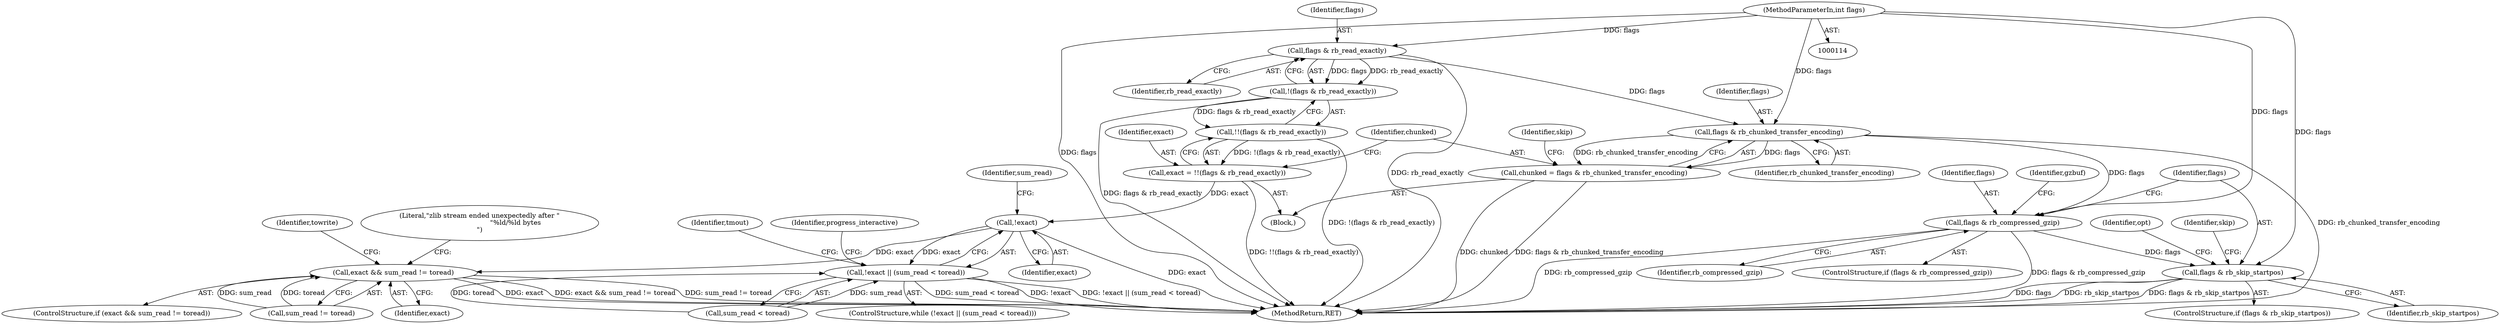 digraph "0_savannah_ba6b44f6745b14dce414761a8e4b35d31b176bba@API" {
"1000164" [label="(Call,flags & rb_read_exactly)"];
"1000123" [label="(MethodParameterIn,int flags)"];
"1000163" [label="(Call,!(flags & rb_read_exactly))"];
"1000162" [label="(Call,!!(flags & rb_read_exactly))"];
"1000160" [label="(Call,exact = !!(flags & rb_read_exactly))"];
"1000375" [label="(Call,!exact)"];
"1000374" [label="(Call,!exact || (sum_read < toread))"];
"1000629" [label="(Call,exact && sum_read != toread)"];
"1000170" [label="(Call,flags & rb_chunked_transfer_encoding)"];
"1000168" [label="(Call,chunked = flags & rb_chunked_transfer_encoding)"];
"1000201" [label="(Call,flags & rb_compressed_gzip)"];
"1000278" [label="(Call,flags & rb_skip_startpos)"];
"1000375" [label="(Call,!exact)"];
"1000203" [label="(Identifier,rb_compressed_gzip)"];
"1000373" [label="(ControlStructure,while (!exact || (sum_read < toread)))"];
"1000161" [label="(Identifier,exact)"];
"1000200" [label="(ControlStructure,if (flags & rb_compressed_gzip))"];
"1000374" [label="(Call,!exact || (sum_read < toread))"];
"1000286" [label="(Identifier,opt)"];
"1000175" [label="(Identifier,skip)"];
"1000642" [label="(Identifier,towrite)"];
"1000376" [label="(Identifier,exact)"];
"1000637" [label="(Literal,\"zlib stream ended unexpectedly after \"\n                                  \"%ld/%ld bytes\n\")"];
"1000282" [label="(Identifier,skip)"];
"1000628" [label="(ControlStructure,if (exact && sum_read != toread))"];
"1000201" [label="(Call,flags & rb_compressed_gzip)"];
"1000171" [label="(Identifier,flags)"];
"1000279" [label="(Identifier,flags)"];
"1000165" [label="(Identifier,flags)"];
"1000631" [label="(Call,sum_read != toread)"];
"1000278" [label="(Call,flags & rb_skip_startpos)"];
"1000378" [label="(Identifier,sum_read)"];
"1000465" [label="(Identifier,progress_interactive)"];
"1000166" [label="(Identifier,rb_read_exactly)"];
"1000172" [label="(Identifier,rb_chunked_transfer_encoding)"];
"1000280" [label="(Identifier,rb_skip_startpos)"];
"1000202" [label="(Identifier,flags)"];
"1000163" [label="(Call,!(flags & rb_read_exactly))"];
"1000377" [label="(Call,sum_read < toread)"];
"1000277" [label="(ControlStructure,if (flags & rb_skip_startpos))"];
"1000162" [label="(Call,!!(flags & rb_read_exactly))"];
"1000629" [label="(Call,exact && sum_read != toread)"];
"1000125" [label="(Block,)"];
"1000168" [label="(Call,chunked = flags & rb_chunked_transfer_encoding)"];
"1000206" [label="(Identifier,gzbuf)"];
"1000160" [label="(Call,exact = !!(flags & rb_read_exactly))"];
"1000164" [label="(Call,flags & rb_read_exactly)"];
"1000169" [label="(Identifier,chunked)"];
"1000123" [label="(MethodParameterIn,int flags)"];
"1000783" [label="(MethodReturn,RET)"];
"1000630" [label="(Identifier,exact)"];
"1000384" [label="(Identifier,tmout)"];
"1000170" [label="(Call,flags & rb_chunked_transfer_encoding)"];
"1000164" -> "1000163"  [label="AST: "];
"1000164" -> "1000166"  [label="CFG: "];
"1000165" -> "1000164"  [label="AST: "];
"1000166" -> "1000164"  [label="AST: "];
"1000163" -> "1000164"  [label="CFG: "];
"1000164" -> "1000783"  [label="DDG: rb_read_exactly"];
"1000164" -> "1000163"  [label="DDG: flags"];
"1000164" -> "1000163"  [label="DDG: rb_read_exactly"];
"1000123" -> "1000164"  [label="DDG: flags"];
"1000164" -> "1000170"  [label="DDG: flags"];
"1000123" -> "1000114"  [label="AST: "];
"1000123" -> "1000783"  [label="DDG: flags"];
"1000123" -> "1000170"  [label="DDG: flags"];
"1000123" -> "1000201"  [label="DDG: flags"];
"1000123" -> "1000278"  [label="DDG: flags"];
"1000163" -> "1000162"  [label="AST: "];
"1000162" -> "1000163"  [label="CFG: "];
"1000163" -> "1000783"  [label="DDG: flags & rb_read_exactly"];
"1000163" -> "1000162"  [label="DDG: flags & rb_read_exactly"];
"1000162" -> "1000160"  [label="AST: "];
"1000160" -> "1000162"  [label="CFG: "];
"1000162" -> "1000783"  [label="DDG: !(flags & rb_read_exactly)"];
"1000162" -> "1000160"  [label="DDG: !(flags & rb_read_exactly)"];
"1000160" -> "1000125"  [label="AST: "];
"1000161" -> "1000160"  [label="AST: "];
"1000169" -> "1000160"  [label="CFG: "];
"1000160" -> "1000783"  [label="DDG: !!(flags & rb_read_exactly)"];
"1000160" -> "1000375"  [label="DDG: exact"];
"1000375" -> "1000374"  [label="AST: "];
"1000375" -> "1000376"  [label="CFG: "];
"1000376" -> "1000375"  [label="AST: "];
"1000378" -> "1000375"  [label="CFG: "];
"1000374" -> "1000375"  [label="CFG: "];
"1000375" -> "1000783"  [label="DDG: exact"];
"1000375" -> "1000374"  [label="DDG: exact"];
"1000375" -> "1000629"  [label="DDG: exact"];
"1000374" -> "1000373"  [label="AST: "];
"1000374" -> "1000377"  [label="CFG: "];
"1000377" -> "1000374"  [label="AST: "];
"1000384" -> "1000374"  [label="CFG: "];
"1000465" -> "1000374"  [label="CFG: "];
"1000374" -> "1000783"  [label="DDG: sum_read < toread"];
"1000374" -> "1000783"  [label="DDG: !exact"];
"1000374" -> "1000783"  [label="DDG: !exact || (sum_read < toread)"];
"1000377" -> "1000374"  [label="DDG: sum_read"];
"1000377" -> "1000374"  [label="DDG: toread"];
"1000629" -> "1000628"  [label="AST: "];
"1000629" -> "1000630"  [label="CFG: "];
"1000629" -> "1000631"  [label="CFG: "];
"1000630" -> "1000629"  [label="AST: "];
"1000631" -> "1000629"  [label="AST: "];
"1000637" -> "1000629"  [label="CFG: "];
"1000642" -> "1000629"  [label="CFG: "];
"1000629" -> "1000783"  [label="DDG: exact"];
"1000629" -> "1000783"  [label="DDG: exact && sum_read != toread"];
"1000629" -> "1000783"  [label="DDG: sum_read != toread"];
"1000631" -> "1000629"  [label="DDG: sum_read"];
"1000631" -> "1000629"  [label="DDG: toread"];
"1000170" -> "1000168"  [label="AST: "];
"1000170" -> "1000172"  [label="CFG: "];
"1000171" -> "1000170"  [label="AST: "];
"1000172" -> "1000170"  [label="AST: "];
"1000168" -> "1000170"  [label="CFG: "];
"1000170" -> "1000783"  [label="DDG: rb_chunked_transfer_encoding"];
"1000170" -> "1000168"  [label="DDG: flags"];
"1000170" -> "1000168"  [label="DDG: rb_chunked_transfer_encoding"];
"1000170" -> "1000201"  [label="DDG: flags"];
"1000168" -> "1000125"  [label="AST: "];
"1000169" -> "1000168"  [label="AST: "];
"1000175" -> "1000168"  [label="CFG: "];
"1000168" -> "1000783"  [label="DDG: chunked"];
"1000168" -> "1000783"  [label="DDG: flags & rb_chunked_transfer_encoding"];
"1000201" -> "1000200"  [label="AST: "];
"1000201" -> "1000203"  [label="CFG: "];
"1000202" -> "1000201"  [label="AST: "];
"1000203" -> "1000201"  [label="AST: "];
"1000206" -> "1000201"  [label="CFG: "];
"1000279" -> "1000201"  [label="CFG: "];
"1000201" -> "1000783"  [label="DDG: flags & rb_compressed_gzip"];
"1000201" -> "1000783"  [label="DDG: rb_compressed_gzip"];
"1000201" -> "1000278"  [label="DDG: flags"];
"1000278" -> "1000277"  [label="AST: "];
"1000278" -> "1000280"  [label="CFG: "];
"1000279" -> "1000278"  [label="AST: "];
"1000280" -> "1000278"  [label="AST: "];
"1000282" -> "1000278"  [label="CFG: "];
"1000286" -> "1000278"  [label="CFG: "];
"1000278" -> "1000783"  [label="DDG: rb_skip_startpos"];
"1000278" -> "1000783"  [label="DDG: flags & rb_skip_startpos"];
"1000278" -> "1000783"  [label="DDG: flags"];
}
